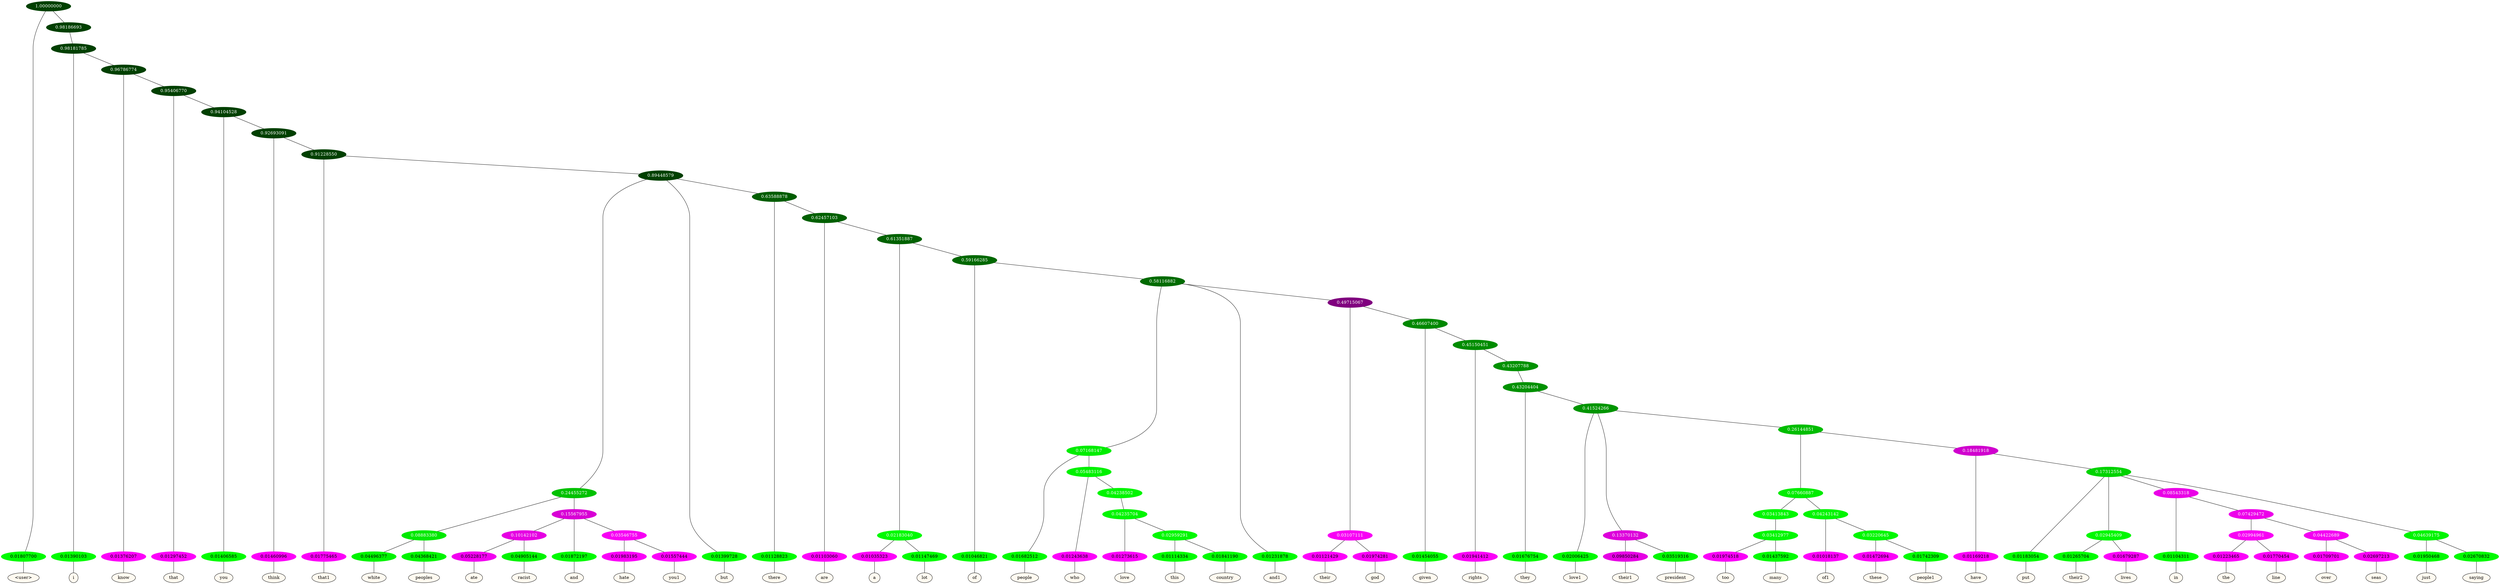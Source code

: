 graph {
	node [format=png height=0.15 nodesep=0.001 ordering=out overlap=prism overlap_scaling=0.01 ranksep=0.001 ratio=0.2 style=filled width=0.15]
	{
		rank=same
		a_w_1 [label="\<user\>" color=black fillcolor=floralwhite style="filled,solid"]
		a_w_4 [label=i color=black fillcolor=floralwhite style="filled,solid"]
		a_w_6 [label=know color=black fillcolor=floralwhite style="filled,solid"]
		a_w_8 [label=that color=black fillcolor=floralwhite style="filled,solid"]
		a_w_10 [label=you color=black fillcolor=floralwhite style="filled,solid"]
		a_w_12 [label=think color=black fillcolor=floralwhite style="filled,solid"]
		a_w_14 [label=that1 color=black fillcolor=floralwhite style="filled,solid"]
		a_w_23 [label=white color=black fillcolor=floralwhite style="filled,solid"]
		a_w_24 [label=peoples color=black fillcolor=floralwhite style="filled,solid"]
		a_w_30 [label=ate color=black fillcolor=floralwhite style="filled,solid"]
		a_w_31 [label=racist color=black fillcolor=floralwhite style="filled,solid"]
		a_w_26 [label=and color=black fillcolor=floralwhite style="filled,solid"]
		a_w_32 [label=hate color=black fillcolor=floralwhite style="filled,solid"]
		a_w_33 [label=you1 color=black fillcolor=floralwhite style="filled,solid"]
		a_w_17 [label=but color=black fillcolor=floralwhite style="filled,solid"]
		a_w_21 [label=there color=black fillcolor=floralwhite style="filled,solid"]
		a_w_28 [label=are color=black fillcolor=floralwhite style="filled,solid"]
		a_w_36 [label=a color=black fillcolor=floralwhite style="filled,solid"]
		a_w_37 [label=lot color=black fillcolor=floralwhite style="filled,solid"]
		a_w_38 [label=of color=black fillcolor=floralwhite style="filled,solid"]
		a_w_43 [label=people color=black fillcolor=floralwhite style="filled,solid"]
		a_w_47 [label=who color=black fillcolor=floralwhite style="filled,solid"]
		a_w_56 [label=love color=black fillcolor=floralwhite style="filled,solid"]
		a_w_59 [label=this color=black fillcolor=floralwhite style="filled,solid"]
		a_w_60 [label=country color=black fillcolor=floralwhite style="filled,solid"]
		a_w_41 [label=and1 color=black fillcolor=floralwhite style="filled,solid"]
		a_w_49 [label=their color=black fillcolor=floralwhite style="filled,solid"]
		a_w_50 [label=god color=black fillcolor=floralwhite style="filled,solid"]
		a_w_51 [label=given color=black fillcolor=floralwhite style="filled,solid"]
		a_w_54 [label=rights color=black fillcolor=floralwhite style="filled,solid"]
		a_w_61 [label=they color=black fillcolor=floralwhite style="filled,solid"]
		a_w_63 [label=love1 color=black fillcolor=floralwhite style="filled,solid"]
		a_w_66 [label=their1 color=black fillcolor=floralwhite style="filled,solid"]
		a_w_67 [label=president color=black fillcolor=floralwhite style="filled,solid"]
		a_w_81 [label=too color=black fillcolor=floralwhite style="filled,solid"]
		a_w_82 [label=many color=black fillcolor=floralwhite style="filled,solid"]
		a_w_75 [label=of1 color=black fillcolor=floralwhite style="filled,solid"]
		a_w_83 [label=these color=black fillcolor=floralwhite style="filled,solid"]
		a_w_84 [label=people1 color=black fillcolor=floralwhite style="filled,solid"]
		a_w_72 [label=have color=black fillcolor=floralwhite style="filled,solid"]
		a_w_77 [label=put color=black fillcolor=floralwhite style="filled,solid"]
		a_w_85 [label=their2 color=black fillcolor=floralwhite style="filled,solid"]
		a_w_86 [label=lives color=black fillcolor=floralwhite style="filled,solid"]
		a_w_87 [label=in color=black fillcolor=floralwhite style="filled,solid"]
		a_w_93 [label=the color=black fillcolor=floralwhite style="filled,solid"]
		a_w_94 [label=line color=black fillcolor=floralwhite style="filled,solid"]
		a_w_95 [label=over color=black fillcolor=floralwhite style="filled,solid"]
		a_w_96 [label=seas color=black fillcolor=floralwhite style="filled,solid"]
		a_w_89 [label=just color=black fillcolor=floralwhite style="filled,solid"]
		a_w_90 [label=saying color=black fillcolor=floralwhite style="filled,solid"]
	}
	a_n_1 -- a_w_1
	a_n_4 -- a_w_4
	a_n_6 -- a_w_6
	a_n_8 -- a_w_8
	a_n_10 -- a_w_10
	a_n_12 -- a_w_12
	a_n_14 -- a_w_14
	a_n_23 -- a_w_23
	a_n_24 -- a_w_24
	a_n_30 -- a_w_30
	a_n_31 -- a_w_31
	a_n_26 -- a_w_26
	a_n_32 -- a_w_32
	a_n_33 -- a_w_33
	a_n_17 -- a_w_17
	a_n_21 -- a_w_21
	a_n_28 -- a_w_28
	a_n_36 -- a_w_36
	a_n_37 -- a_w_37
	a_n_38 -- a_w_38
	a_n_43 -- a_w_43
	a_n_47 -- a_w_47
	a_n_56 -- a_w_56
	a_n_59 -- a_w_59
	a_n_60 -- a_w_60
	a_n_41 -- a_w_41
	a_n_49 -- a_w_49
	a_n_50 -- a_w_50
	a_n_51 -- a_w_51
	a_n_54 -- a_w_54
	a_n_61 -- a_w_61
	a_n_63 -- a_w_63
	a_n_66 -- a_w_66
	a_n_67 -- a_w_67
	a_n_81 -- a_w_81
	a_n_82 -- a_w_82
	a_n_75 -- a_w_75
	a_n_83 -- a_w_83
	a_n_84 -- a_w_84
	a_n_72 -- a_w_72
	a_n_77 -- a_w_77
	a_n_85 -- a_w_85
	a_n_86 -- a_w_86
	a_n_87 -- a_w_87
	a_n_93 -- a_w_93
	a_n_94 -- a_w_94
	a_n_95 -- a_w_95
	a_n_96 -- a_w_96
	a_n_89 -- a_w_89
	a_n_90 -- a_w_90
	{
		rank=same
		a_n_1 [label=0.01807700 color="0.334 1.000 0.982" fontcolor=black]
		a_n_4 [label=0.01390103 color="0.334 1.000 0.986" fontcolor=black]
		a_n_6 [label=0.01376207 color="0.835 1.000 0.986" fontcolor=black]
		a_n_8 [label=0.01297452 color="0.835 1.000 0.987" fontcolor=black]
		a_n_10 [label=0.01406585 color="0.334 1.000 0.986" fontcolor=black]
		a_n_12 [label=0.01460996 color="0.835 1.000 0.985" fontcolor=black]
		a_n_14 [label=0.01775465 color="0.835 1.000 0.982" fontcolor=black]
		a_n_23 [label=0.04496377 color="0.334 1.000 0.955" fontcolor=black]
		a_n_24 [label=0.04368421 color="0.334 1.000 0.956" fontcolor=black]
		a_n_30 [label=0.05228177 color="0.835 1.000 0.948" fontcolor=black]
		a_n_31 [label=0.04905144 color="0.334 1.000 0.951" fontcolor=black]
		a_n_26 [label=0.01872197 color="0.334 1.000 0.981" fontcolor=black]
		a_n_32 [label=0.01983195 color="0.835 1.000 0.980" fontcolor=black]
		a_n_33 [label=0.01557444 color="0.835 1.000 0.984" fontcolor=black]
		a_n_17 [label=0.01399728 color="0.334 1.000 0.986" fontcolor=black]
		a_n_21 [label=0.01128823 color="0.334 1.000 0.989" fontcolor=black]
		a_n_28 [label=0.01103060 color="0.835 1.000 0.989" fontcolor=black]
		a_n_36 [label=0.01035323 color="0.835 1.000 0.990" fontcolor=black]
		a_n_37 [label=0.01147469 color="0.334 1.000 0.989" fontcolor=black]
		a_n_38 [label=0.01046821 color="0.334 1.000 0.990" fontcolor=black]
		a_n_43 [label=0.01682512 color="0.334 1.000 0.983" fontcolor=black]
		a_n_47 [label=0.01243638 color="0.835 1.000 0.988" fontcolor=black]
		a_n_56 [label=0.01273615 color="0.835 1.000 0.987" fontcolor=black]
		a_n_59 [label=0.01114334 color="0.334 1.000 0.989" fontcolor=black]
		a_n_60 [label=0.01841190 color="0.334 1.000 0.982" fontcolor=black]
		a_n_41 [label=0.01231878 color="0.334 1.000 0.988" fontcolor=black]
		a_n_49 [label=0.01121429 color="0.835 1.000 0.989" fontcolor=black]
		a_n_50 [label=0.01974281 color="0.835 1.000 0.980" fontcolor=black]
		a_n_51 [label=0.01454055 color="0.334 1.000 0.985" fontcolor=black]
		a_n_54 [label=0.01941412 color="0.835 1.000 0.981" fontcolor=black]
		a_n_61 [label=0.01676754 color="0.334 1.000 0.983" fontcolor=black]
		a_n_63 [label=0.02006425 color="0.334 1.000 0.980" fontcolor=black]
		a_n_66 [label=0.09850284 color="0.835 1.000 0.901" fontcolor=black]
		a_n_67 [label=0.03519316 color="0.334 1.000 0.965" fontcolor=black]
		a_n_81 [label=0.01974518 color="0.835 1.000 0.980" fontcolor=black]
		a_n_82 [label=0.01437592 color="0.334 1.000 0.986" fontcolor=black]
		a_n_75 [label=0.01018137 color="0.835 1.000 0.990" fontcolor=black]
		a_n_83 [label=0.01472694 color="0.835 1.000 0.985" fontcolor=black]
		a_n_84 [label=0.01742309 color="0.334 1.000 0.983" fontcolor=black]
		a_n_72 [label=0.01169218 color="0.835 1.000 0.988" fontcolor=black]
		a_n_77 [label=0.01183054 color="0.334 1.000 0.988" fontcolor=black]
		a_n_85 [label=0.01265704 color="0.334 1.000 0.987" fontcolor=black]
		a_n_86 [label=0.01679287 color="0.835 1.000 0.983" fontcolor=black]
		a_n_87 [label=0.01104311 color="0.334 1.000 0.989" fontcolor=black]
		a_n_93 [label=0.01223465 color="0.835 1.000 0.988" fontcolor=black]
		a_n_94 [label=0.01770454 color="0.835 1.000 0.982" fontcolor=black]
		a_n_95 [label=0.01709701 color="0.835 1.000 0.983" fontcolor=black]
		a_n_96 [label=0.02697213 color="0.835 1.000 0.973" fontcolor=black]
		a_n_89 [label=0.01950468 color="0.334 1.000 0.980" fontcolor=black]
		a_n_90 [label=0.02670832 color="0.334 1.000 0.973" fontcolor=black]
	}
	a_n_0 [label=1.00000000 color="0.334 1.000 0.250" fontcolor=grey99]
	a_n_0 -- a_n_1
	a_n_2 [label=0.98186693 color="0.334 1.000 0.250" fontcolor=grey99]
	a_n_0 -- a_n_2
	a_n_3 [label=0.98181785 color="0.334 1.000 0.250" fontcolor=grey99]
	a_n_2 -- a_n_3
	a_n_3 -- a_n_4
	a_n_5 [label=0.96786774 color="0.334 1.000 0.250" fontcolor=grey99]
	a_n_3 -- a_n_5
	a_n_5 -- a_n_6
	a_n_7 [label=0.95406770 color="0.334 1.000 0.250" fontcolor=grey99]
	a_n_5 -- a_n_7
	a_n_7 -- a_n_8
	a_n_9 [label=0.94104528 color="0.334 1.000 0.250" fontcolor=grey99]
	a_n_7 -- a_n_9
	a_n_9 -- a_n_10
	a_n_11 [label=0.92693091 color="0.334 1.000 0.250" fontcolor=grey99]
	a_n_9 -- a_n_11
	a_n_11 -- a_n_12
	a_n_13 [label=0.91228550 color="0.334 1.000 0.250" fontcolor=grey99]
	a_n_11 -- a_n_13
	a_n_13 -- a_n_14
	a_n_15 [label=0.89448579 color="0.334 1.000 0.250" fontcolor=grey99]
	a_n_13 -- a_n_15
	a_n_16 [label=0.24455272 color="0.334 1.000 0.755" fontcolor=grey99]
	a_n_15 -- a_n_16
	a_n_15 -- a_n_17
	a_n_18 [label=0.63588878 color="0.334 1.000 0.364" fontcolor=grey99]
	a_n_15 -- a_n_18
	a_n_19 [label=0.08883380 color="0.334 1.000 0.911" fontcolor=grey99]
	a_n_16 -- a_n_19
	a_n_20 [label=0.15567955 color="0.835 1.000 0.844" fontcolor=grey99]
	a_n_16 -- a_n_20
	a_n_18 -- a_n_21
	a_n_22 [label=0.62457103 color="0.334 1.000 0.375" fontcolor=grey99]
	a_n_18 -- a_n_22
	a_n_19 -- a_n_23
	a_n_19 -- a_n_24
	a_n_25 [label=0.10142102 color="0.835 1.000 0.899" fontcolor=grey99]
	a_n_20 -- a_n_25
	a_n_20 -- a_n_26
	a_n_27 [label=0.03546755 color="0.835 1.000 0.965" fontcolor=grey99]
	a_n_20 -- a_n_27
	a_n_22 -- a_n_28
	a_n_29 [label=0.61351887 color="0.334 1.000 0.386" fontcolor=grey99]
	a_n_22 -- a_n_29
	a_n_25 -- a_n_30
	a_n_25 -- a_n_31
	a_n_27 -- a_n_32
	a_n_27 -- a_n_33
	a_n_34 [label=0.02183040 color="0.334 1.000 0.978" fontcolor=grey99]
	a_n_29 -- a_n_34
	a_n_35 [label=0.59166285 color="0.334 1.000 0.408" fontcolor=grey99]
	a_n_29 -- a_n_35
	a_n_34 -- a_n_36
	a_n_34 -- a_n_37
	a_n_35 -- a_n_38
	a_n_39 [label=0.58116882 color="0.334 1.000 0.419" fontcolor=grey99]
	a_n_35 -- a_n_39
	a_n_40 [label=0.07168147 color="0.334 1.000 0.928" fontcolor=grey99]
	a_n_39 -- a_n_40
	a_n_39 -- a_n_41
	a_n_42 [label=0.49715067 color="0.835 1.000 0.503" fontcolor=grey99]
	a_n_39 -- a_n_42
	a_n_40 -- a_n_43
	a_n_44 [label=0.05483116 color="0.334 1.000 0.945" fontcolor=grey99]
	a_n_40 -- a_n_44
	a_n_45 [label=0.03107111 color="0.835 1.000 0.969" fontcolor=grey99]
	a_n_42 -- a_n_45
	a_n_46 [label=0.46607400 color="0.334 1.000 0.534" fontcolor=grey99]
	a_n_42 -- a_n_46
	a_n_44 -- a_n_47
	a_n_48 [label=0.04238502 color="0.334 1.000 0.958" fontcolor=grey99]
	a_n_44 -- a_n_48
	a_n_45 -- a_n_49
	a_n_45 -- a_n_50
	a_n_46 -- a_n_51
	a_n_52 [label=0.45150451 color="0.334 1.000 0.548" fontcolor=grey99]
	a_n_46 -- a_n_52
	a_n_53 [label=0.04235704 color="0.334 1.000 0.958" fontcolor=grey99]
	a_n_48 -- a_n_53
	a_n_52 -- a_n_54
	a_n_55 [label=0.43207788 color="0.334 1.000 0.568" fontcolor=grey99]
	a_n_52 -- a_n_55
	a_n_53 -- a_n_56
	a_n_57 [label=0.02959291 color="0.334 1.000 0.970" fontcolor=grey99]
	a_n_53 -- a_n_57
	a_n_58 [label=0.43204404 color="0.334 1.000 0.568" fontcolor=grey99]
	a_n_55 -- a_n_58
	a_n_57 -- a_n_59
	a_n_57 -- a_n_60
	a_n_58 -- a_n_61
	a_n_62 [label=0.41524266 color="0.334 1.000 0.585" fontcolor=grey99]
	a_n_58 -- a_n_62
	a_n_62 -- a_n_63
	a_n_64 [label=0.13370132 color="0.835 1.000 0.866" fontcolor=grey99]
	a_n_62 -- a_n_64
	a_n_65 [label=0.26144851 color="0.334 1.000 0.739" fontcolor=grey99]
	a_n_62 -- a_n_65
	a_n_64 -- a_n_66
	a_n_64 -- a_n_67
	a_n_68 [label=0.07660887 color="0.334 1.000 0.923" fontcolor=grey99]
	a_n_65 -- a_n_68
	a_n_69 [label=0.18481918 color="0.835 1.000 0.815" fontcolor=grey99]
	a_n_65 -- a_n_69
	a_n_70 [label=0.03413843 color="0.334 1.000 0.966" fontcolor=grey99]
	a_n_68 -- a_n_70
	a_n_71 [label=0.04243142 color="0.334 1.000 0.958" fontcolor=grey99]
	a_n_68 -- a_n_71
	a_n_69 -- a_n_72
	a_n_73 [label=0.17312554 color="0.334 1.000 0.827" fontcolor=grey99]
	a_n_69 -- a_n_73
	a_n_74 [label=0.03412977 color="0.334 1.000 0.966" fontcolor=grey99]
	a_n_70 -- a_n_74
	a_n_71 -- a_n_75
	a_n_76 [label=0.03220645 color="0.334 1.000 0.968" fontcolor=grey99]
	a_n_71 -- a_n_76
	a_n_73 -- a_n_77
	a_n_78 [label=0.02945409 color="0.334 1.000 0.971" fontcolor=grey99]
	a_n_73 -- a_n_78
	a_n_79 [label=0.08543318 color="0.835 1.000 0.915" fontcolor=grey99]
	a_n_73 -- a_n_79
	a_n_80 [label=0.04639175 color="0.334 1.000 0.954" fontcolor=grey99]
	a_n_73 -- a_n_80
	a_n_74 -- a_n_81
	a_n_74 -- a_n_82
	a_n_76 -- a_n_83
	a_n_76 -- a_n_84
	a_n_78 -- a_n_85
	a_n_78 -- a_n_86
	a_n_79 -- a_n_87
	a_n_88 [label=0.07429472 color="0.835 1.000 0.926" fontcolor=grey99]
	a_n_79 -- a_n_88
	a_n_80 -- a_n_89
	a_n_80 -- a_n_90
	a_n_91 [label=0.02994961 color="0.835 1.000 0.970" fontcolor=grey99]
	a_n_88 -- a_n_91
	a_n_92 [label=0.04422689 color="0.835 1.000 0.956" fontcolor=grey99]
	a_n_88 -- a_n_92
	a_n_91 -- a_n_93
	a_n_91 -- a_n_94
	a_n_92 -- a_n_95
	a_n_92 -- a_n_96
}
